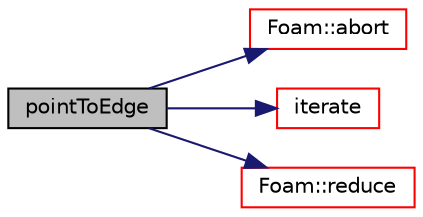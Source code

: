digraph "pointToEdge"
{
  bgcolor="transparent";
  edge [fontname="Helvetica",fontsize="10",labelfontname="Helvetica",labelfontsize="10"];
  node [fontname="Helvetica",fontsize="10",shape=record];
  rankdir="LR";
  Node1 [label="pointToEdge",height=0.2,width=0.4,color="black", fillcolor="grey75", style="filled", fontcolor="black"];
  Node1 -> Node2 [color="midnightblue",fontsize="10",style="solid",fontname="Helvetica"];
  Node2 [label="Foam::abort",height=0.2,width=0.4,color="red",URL="$a10979.html#a447107a607d03e417307c203fa5fb44b"];
  Node1 -> Node3 [color="midnightblue",fontsize="10",style="solid",fontname="Helvetica"];
  Node3 [label="iterate",height=0.2,width=0.4,color="red",URL="$a01915.html#a8f898fd0e592fd902741616e1f087497",tooltip="Iterate until no changes or maxIter reached. Returns actual. "];
  Node1 -> Node4 [color="midnightblue",fontsize="10",style="solid",fontname="Helvetica"];
  Node4 [label="Foam::reduce",height=0.2,width=0.4,color="red",URL="$a10979.html#a7ffd6af4acc2eb9ba72ee296b5ecda23"];
}
